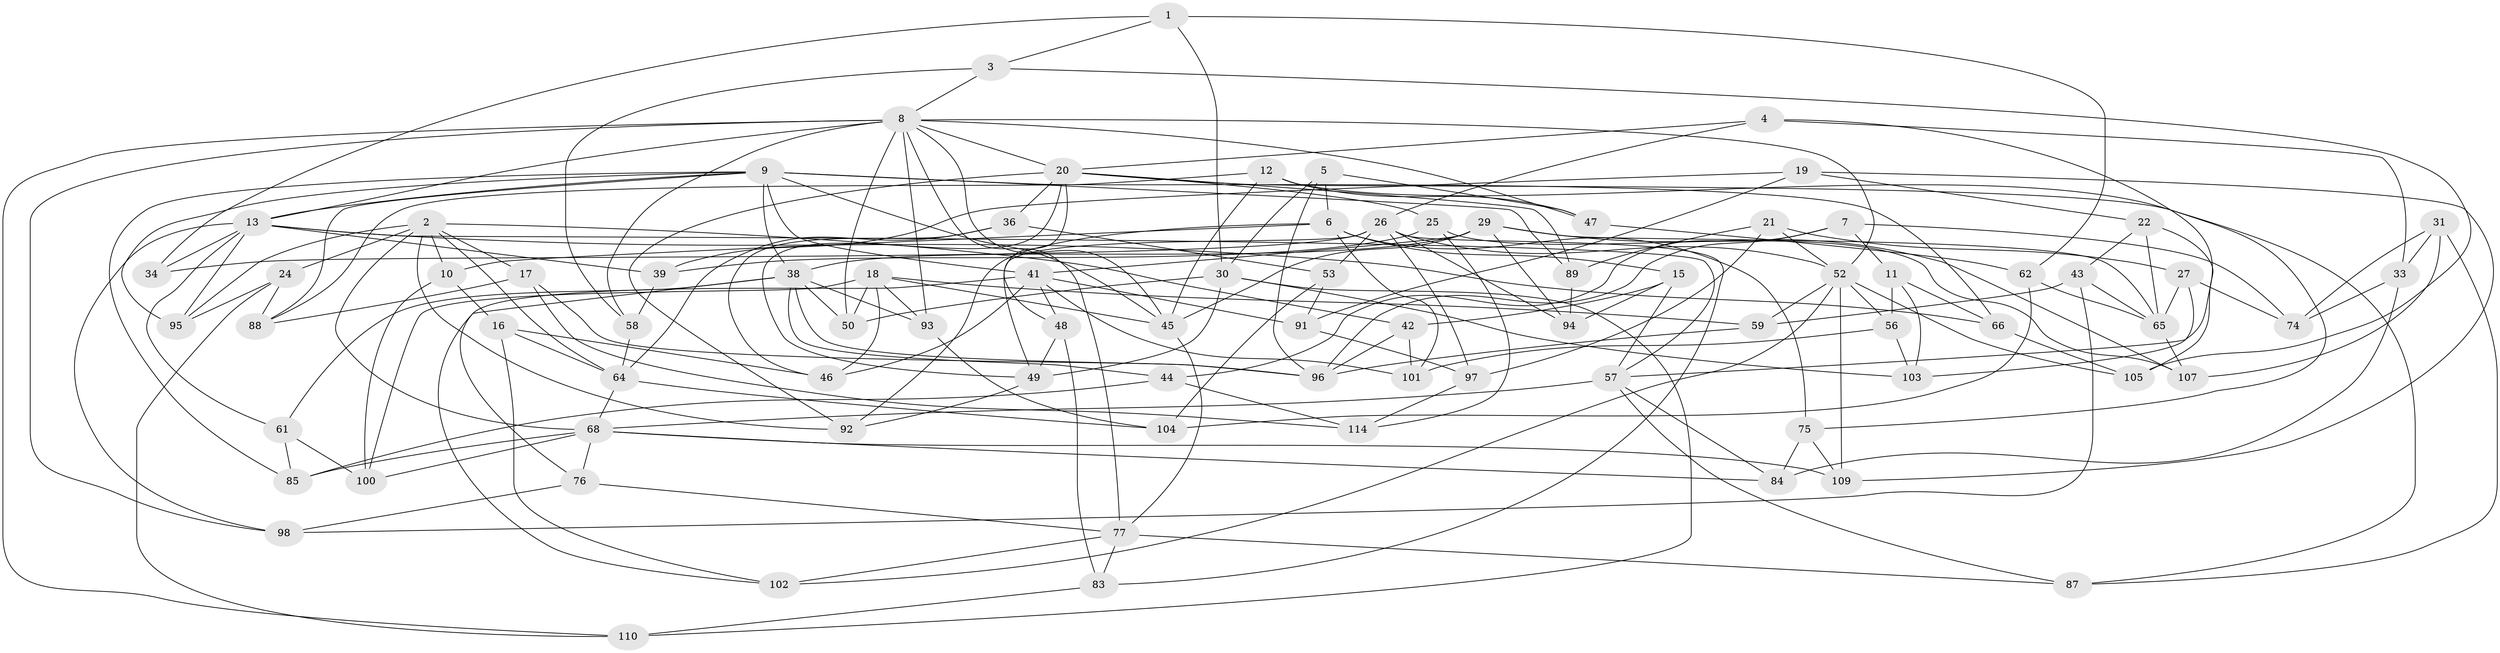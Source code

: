 // original degree distribution, {4: 1.0}
// Generated by graph-tools (version 1.1) at 2025/20/03/04/25 18:20:50]
// undirected, 83 vertices, 199 edges
graph export_dot {
graph [start="1"]
  node [color=gray90,style=filled];
  1;
  2 [super="+54+14"];
  3;
  4;
  5;
  6 [super="+28"];
  7;
  8 [super="+51+37+35"];
  9 [super="+32"];
  10;
  11;
  12;
  13 [super="+72+23"];
  15;
  16;
  17;
  18 [super="+69"];
  19;
  20 [super="+86+55"];
  21;
  22;
  24;
  25;
  26 [super="+118"];
  27;
  29 [super="+99"];
  30 [super="+90"];
  31;
  33;
  34;
  36;
  38 [super="+40+112"];
  39;
  41 [super="+67+115"];
  42;
  43;
  44;
  45 [super="+113"];
  46;
  47;
  48;
  49 [super="+79"];
  50;
  52 [super="+73"];
  53;
  56;
  57 [super="+82"];
  58;
  59;
  61;
  62;
  64 [super="+81"];
  65 [super="+71"];
  66;
  68 [super="+80+78"];
  74;
  75;
  76;
  77 [super="+106"];
  83;
  84;
  85;
  87;
  88;
  89;
  91;
  92;
  93;
  94;
  95;
  96 [super="+108"];
  97;
  98;
  100;
  101;
  102;
  103;
  104;
  105;
  107;
  109;
  110;
  114;
  1 -- 34;
  1 -- 62;
  1 -- 3;
  1 -- 30;
  2 -- 24;
  2 -- 92;
  2 -- 10;
  2 -- 42;
  2 -- 17;
  2 -- 68;
  2 -- 95;
  2 -- 64;
  3 -- 58;
  3 -- 105;
  3 -- 8;
  4 -- 33;
  4 -- 57;
  4 -- 26;
  4 -- 20;
  5 -- 96;
  5 -- 47;
  5 -- 30;
  5 -- 6;
  6 -- 101;
  6 -- 75;
  6 -- 15;
  6 -- 10;
  6 -- 92;
  7 -- 74;
  7 -- 11;
  7 -- 44;
  7 -- 96;
  8 -- 50;
  8 -- 58;
  8 -- 93;
  8 -- 45;
  8 -- 77;
  8 -- 98;
  8 -- 13;
  8 -- 110;
  8 -- 47;
  8 -- 52;
  8 -- 20;
  9 -- 41 [weight=2];
  9 -- 66;
  9 -- 45;
  9 -- 38;
  9 -- 85;
  9 -- 88;
  9 -- 89;
  9 -- 95;
  9 -- 13;
  10 -- 16;
  10 -- 100;
  11 -- 56;
  11 -- 66;
  11 -- 103;
  12 -- 75;
  12 -- 88;
  12 -- 45;
  12 -- 47;
  13 -- 61;
  13 -- 66;
  13 -- 98;
  13 -- 39;
  13 -- 34 [weight=2];
  13 -- 95;
  13 -- 57;
  15 -- 94;
  15 -- 42;
  15 -- 57;
  16 -- 64;
  16 -- 102;
  16 -- 46;
  17 -- 88;
  17 -- 114;
  17 -- 96;
  18 -- 100;
  18 -- 46;
  18 -- 93;
  18 -- 50;
  18 -- 59;
  18 -- 45;
  19 -- 22;
  19 -- 39;
  19 -- 91;
  19 -- 109;
  20 -- 92;
  20 -- 36;
  20 -- 89;
  20 -- 49 [weight=2];
  20 -- 87;
  20 -- 48;
  20 -- 25;
  21 -- 97;
  21 -- 89;
  21 -- 27;
  21 -- 52;
  22 -- 43;
  22 -- 105;
  22 -- 65;
  24 -- 110;
  24 -- 95;
  24 -- 88;
  25 -- 39;
  25 -- 107;
  25 -- 114;
  26 -- 53;
  26 -- 52;
  26 -- 97;
  26 -- 49;
  26 -- 34;
  26 -- 83;
  26 -- 94;
  27 -- 74;
  27 -- 103;
  27 -- 65;
  29 -- 45;
  29 -- 65;
  29 -- 41;
  29 -- 107;
  29 -- 94;
  29 -- 38;
  30 -- 103;
  30 -- 110;
  30 -- 49;
  30 -- 50;
  31 -- 87;
  31 -- 74;
  31 -- 33;
  31 -- 107;
  33 -- 74;
  33 -- 84;
  36 -- 64;
  36 -- 53;
  36 -- 46;
  38 -- 61;
  38 -- 76;
  38 -- 93;
  38 -- 44;
  38 -- 96;
  38 -- 50;
  39 -- 58;
  41 -- 101;
  41 -- 91;
  41 -- 46;
  41 -- 48;
  41 -- 102;
  42 -- 101;
  42 -- 96;
  43 -- 98;
  43 -- 59;
  43 -- 65;
  44 -- 85;
  44 -- 114;
  45 -- 77;
  47 -- 62;
  48 -- 83;
  48 -- 49;
  49 -- 92;
  52 -- 56;
  52 -- 102;
  52 -- 105;
  52 -- 59;
  52 -- 109;
  53 -- 104;
  53 -- 91;
  56 -- 103;
  56 -- 101;
  57 -- 87;
  57 -- 84;
  57 -- 68;
  58 -- 64;
  59 -- 96;
  61 -- 85;
  61 -- 100;
  62 -- 104;
  62 -- 65;
  64 -- 68;
  64 -- 104;
  65 -- 107;
  66 -- 105;
  68 -- 100;
  68 -- 76;
  68 -- 109;
  68 -- 85;
  68 -- 84;
  75 -- 109;
  75 -- 84;
  76 -- 98;
  76 -- 77;
  77 -- 87;
  77 -- 83;
  77 -- 102;
  83 -- 110;
  89 -- 94;
  91 -- 97;
  93 -- 104;
  97 -- 114;
}
